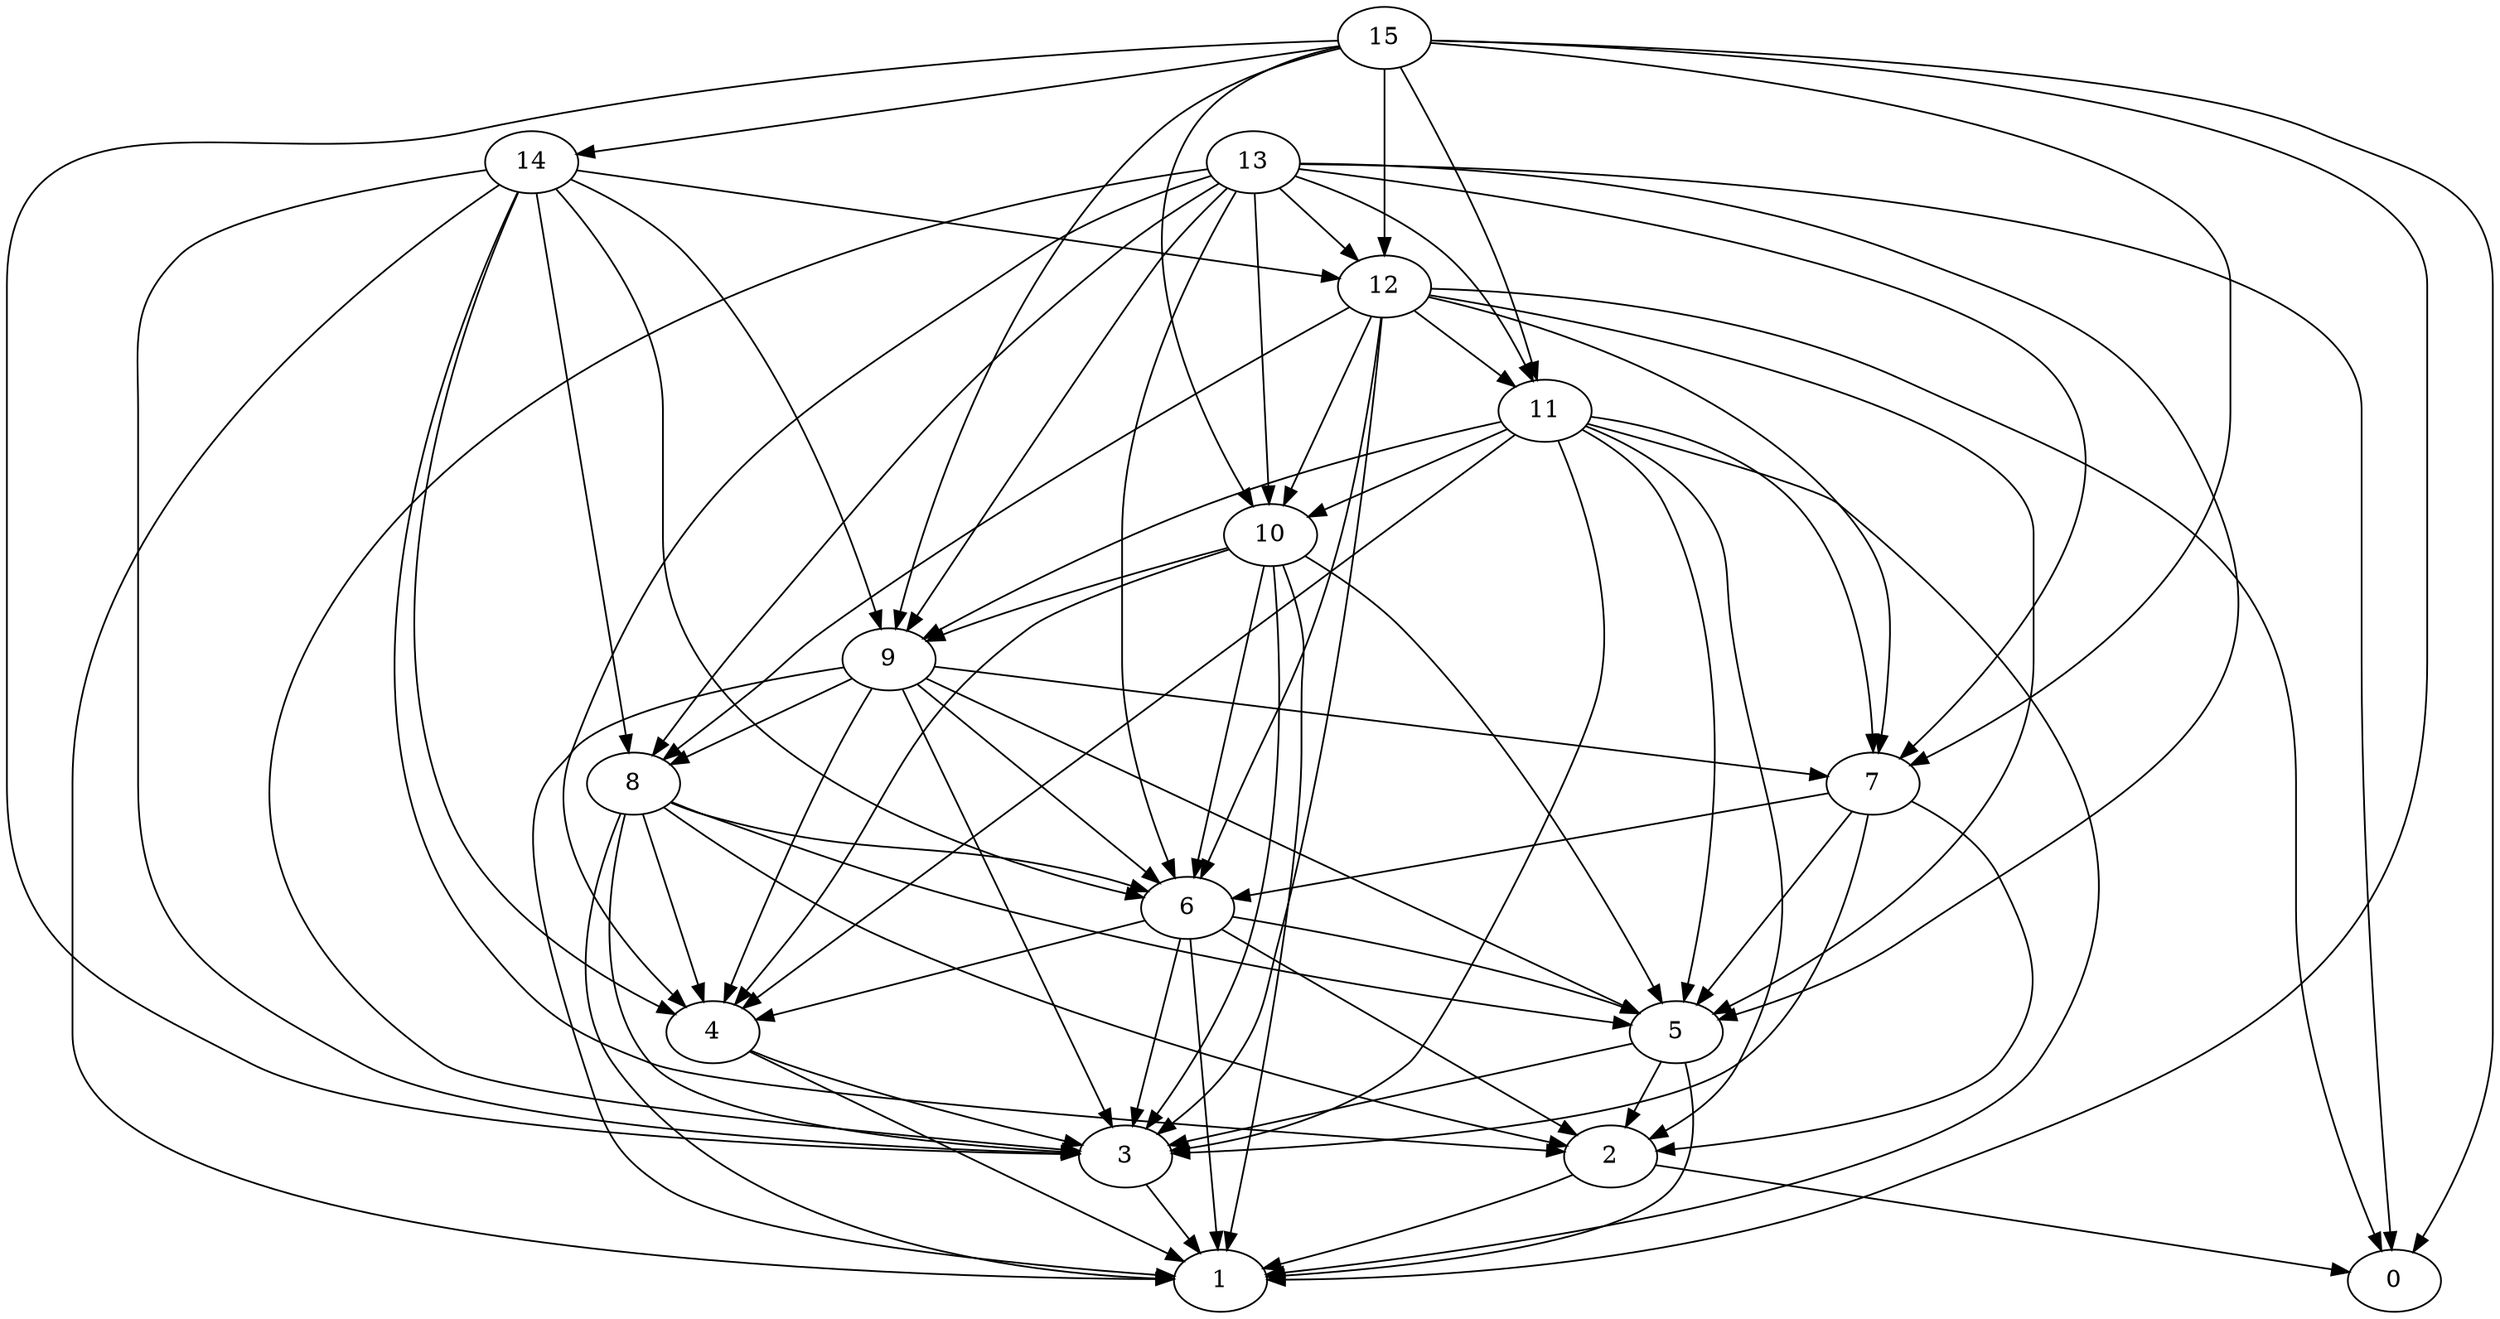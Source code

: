 digraph "Random_Nodes_16_Density_5.00_CCR_0.10_WeightType_Random" {
	graph ["Duplicate states"=0,
		GraphType=Random,
		"Max states in OPEN"=0,
		Modes="120000ms; topo-ordered tasks, ; Pruning: task equivalence, fixed order ready list, ; F-value: ; Optimisation: best schedule length (\
SL) optimisation on equal, ",
		NumberOfTasks=16,
		"Pruned using list schedule length"=1,
		"States removed from OPEN"=0,
		TargetSystem="Homogeneous-2",
		"Time to schedule (ms)"=98,
		"Total idle time"=1970,
		"Total schedule length"=3181,
		"Total sequential time"=4281,
		"Total states created"=2
	];
	15	["Finish time"=196,
		Processor=0,
		"Start time"=0,
		Weight=196];
	14	["Finish time"=589,
		Processor=0,
		"Start time"=196,
		Weight=393];
	15 -> 14	[Weight=9];
	12	["Finish time"=864,
		Processor=0,
		"Start time"=589,
		Weight=275];
	15 -> 12	[Weight=5];
	11	["Finish time"=1257,
		Processor=0,
		"Start time"=864,
		Weight=393];
	15 -> 11	[Weight=3];
	10	["Finish time"=1532,
		Processor=0,
		"Start time"=1257,
		Weight=275];
	15 -> 10	[Weight=9];
	9	["Finish time"=1650,
		Processor=0,
		"Start time"=1532,
		Weight=118];
	15 -> 9	[Weight=9];
	7	["Finish time"=1772,
		Processor=1,
		"Start time"=1654,
		Weight=118];
	15 -> 7	[Weight=4];
	3	["Finish time"=2906,
		Processor=0,
		"Start time"=2631,
		Weight=275];
	15 -> 3	[Weight=5];
	0	["Finish time"=3070,
		Processor=1,
		"Start time"=2756,
		Weight=314];
	15 -> 0	[Weight=10];
	1	["Finish time"=3181,
		Processor=0,
		"Start time"=2906,
		Weight=275];
	15 -> 1	[Weight=7];
	14 -> 12	[Weight=9];
	14 -> 9	[Weight=2];
	8	["Finish time"=2003,
		Processor=0,
		"Start time"=1650,
		Weight=353];
	14 -> 8	[Weight=5];
	6	["Finish time"=2278,
		Processor=0,
		"Start time"=2003,
		Weight=275];
	14 -> 6	[Weight=4];
	4	["Finish time"=2556,
		Processor=1,
		"Start time"=2281,
		Weight=275];
	14 -> 4	[Weight=4];
	14 -> 3	[Weight=4];
	2	["Finish time"=2756,
		Processor=1,
		"Start time"=2638,
		Weight=118];
	14 -> 2	[Weight=10];
	14 -> 1	[Weight=6];
	13	["Finish time"=275,
		Processor=1,
		"Start time"=0,
		Weight=275];
	13 -> 12	[Weight=5];
	13 -> 11	[Weight=5];
	13 -> 10	[Weight=2];
	13 -> 9	[Weight=2];
	13 -> 8	[Weight=2];
	13 -> 7	[Weight=5];
	13 -> 6	[Weight=2];
	5	["Finish time"=2631,
		Processor=0,
		"Start time"=2278,
		Weight=353];
	13 -> 5	[Weight=2];
	13 -> 4	[Weight=2];
	13 -> 3	[Weight=4];
	13 -> 0	[Weight=3];
	12 -> 11	[Weight=9];
	12 -> 10	[Weight=2];
	12 -> 8	[Weight=3];
	12 -> 7	[Weight=8];
	12 -> 6	[Weight=3];
	12 -> 5	[Weight=2];
	12 -> 3	[Weight=5];
	12 -> 0	[Weight=6];
	11 -> 10	[Weight=5];
	11 -> 9	[Weight=10];
	11 -> 7	[Weight=3];
	11 -> 5	[Weight=3];
	11 -> 4	[Weight=7];
	11 -> 3	[Weight=6];
	11 -> 2	[Weight=8];
	11 -> 1	[Weight=9];
	10 -> 9	[Weight=7];
	10 -> 6	[Weight=9];
	10 -> 5	[Weight=7];
	10 -> 4	[Weight=10];
	10 -> 3	[Weight=2];
	10 -> 1	[Weight=4];
	9 -> 8	[Weight=4];
	9 -> 7	[Weight=4];
	9 -> 6	[Weight=9];
	9 -> 5	[Weight=5];
	9 -> 4	[Weight=5];
	9 -> 3	[Weight=8];
	9 -> 1	[Weight=8];
	8 -> 6	[Weight=7];
	8 -> 5	[Weight=2];
	8 -> 4	[Weight=5];
	8 -> 3	[Weight=7];
	8 -> 2	[Weight=8];
	8 -> 1	[Weight=4];
	7 -> 6	[Weight=3];
	7 -> 5	[Weight=8];
	7 -> 3	[Weight=5];
	7 -> 2	[Weight=6];
	6 -> 5	[Weight=8];
	6 -> 4	[Weight=3];
	6 -> 3	[Weight=3];
	6 -> 2	[Weight=2];
	6 -> 1	[Weight=5];
	5 -> 3	[Weight=6];
	5 -> 2	[Weight=7];
	5 -> 1	[Weight=4];
	4 -> 3	[Weight=9];
	4 -> 1	[Weight=7];
	3 -> 1	[Weight=2];
	2 -> 0	[Weight=5];
	2 -> 1	[Weight=2];
}
